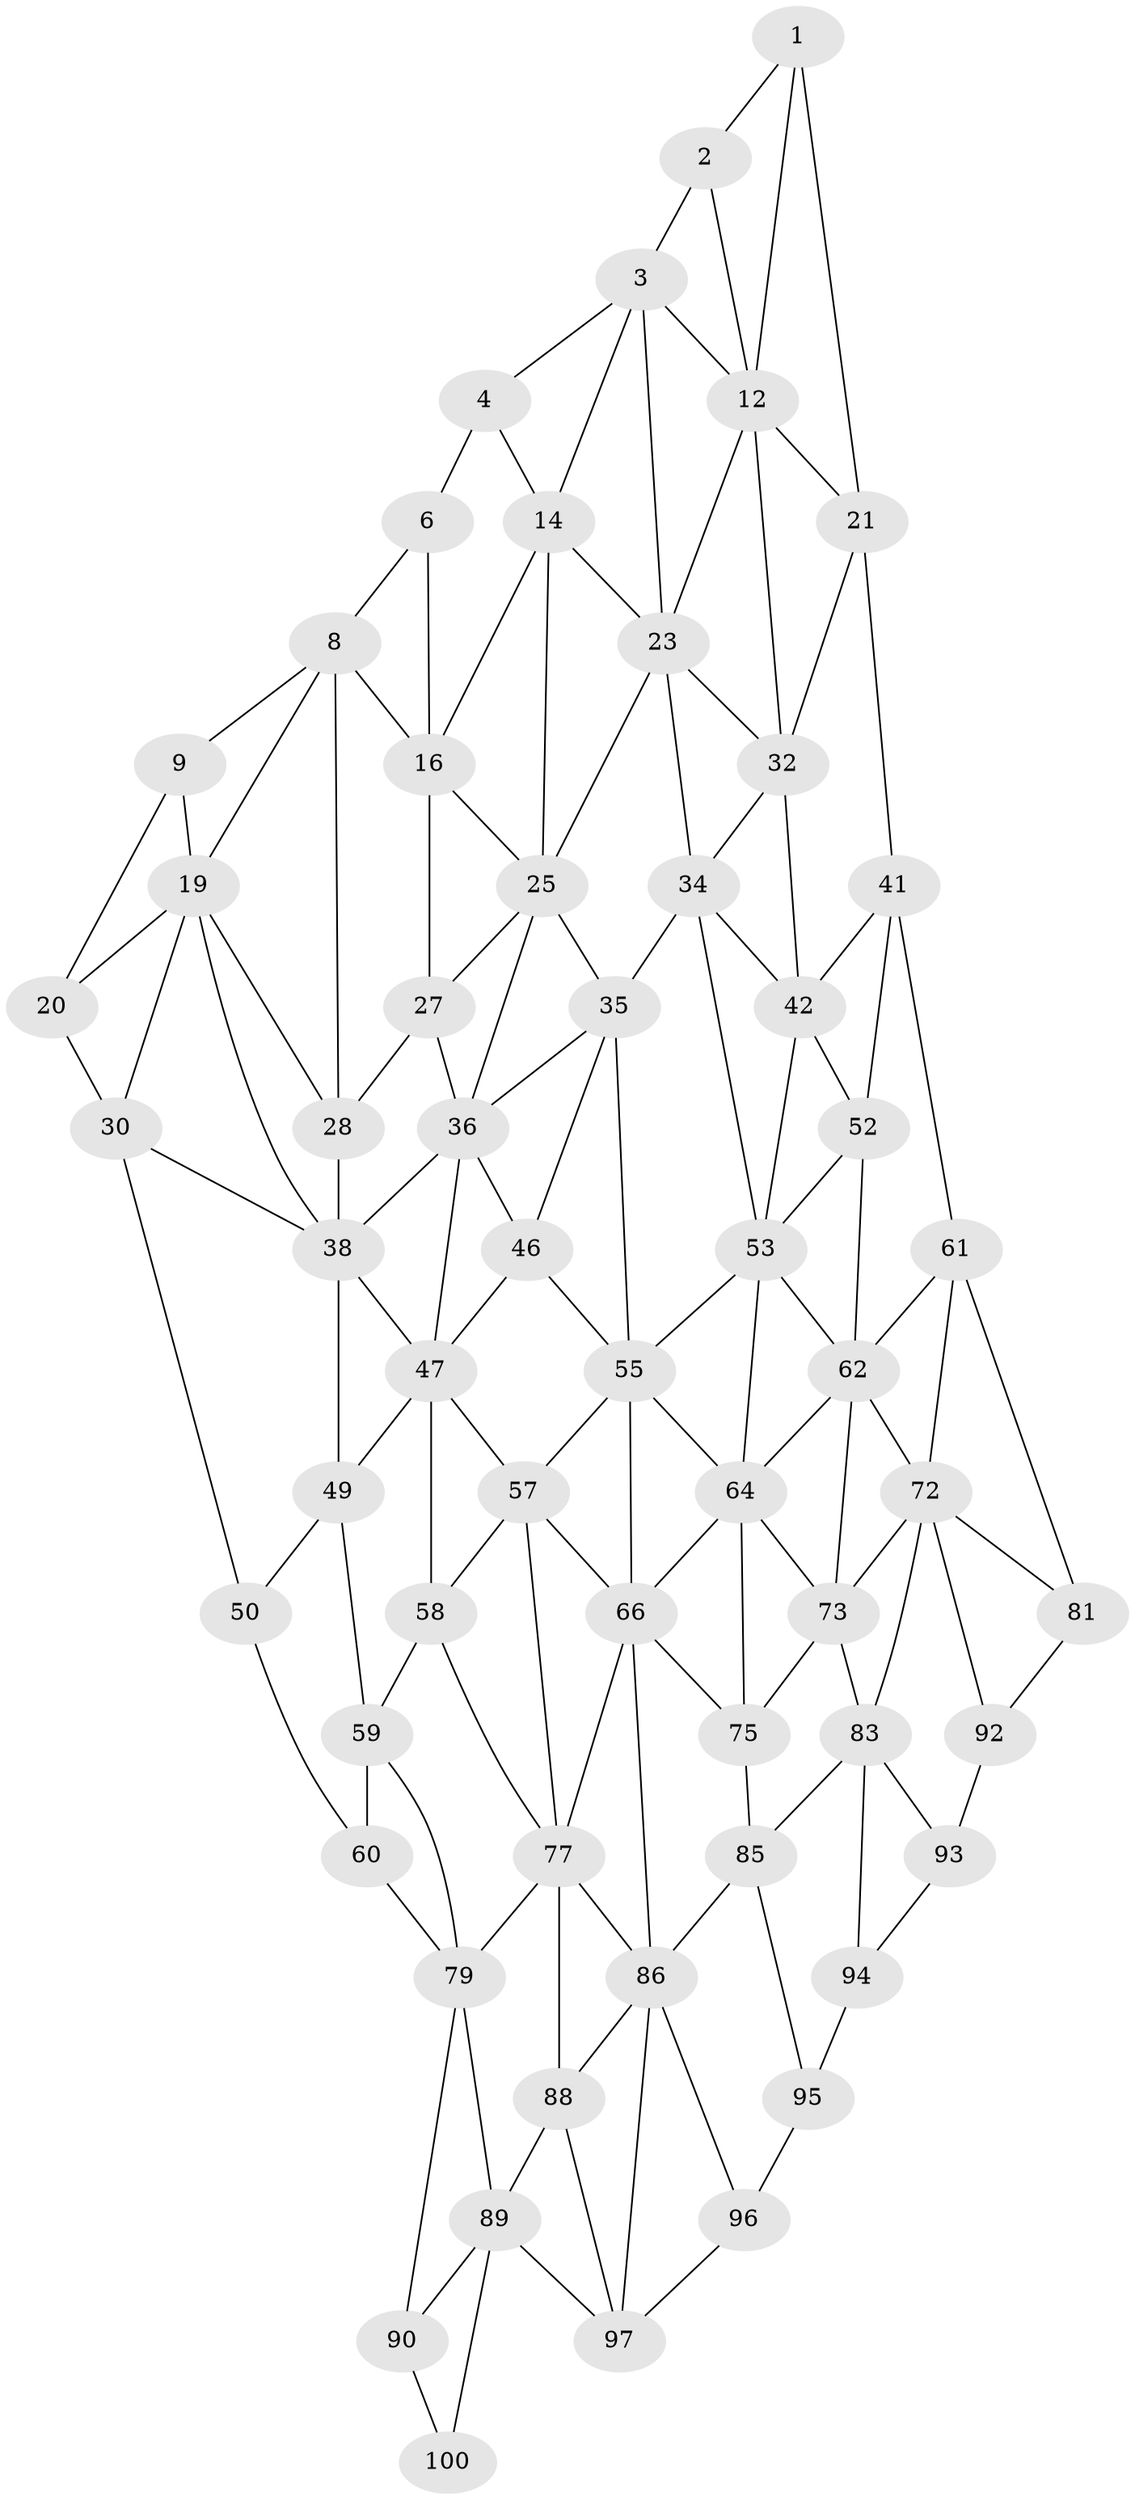 // original degree distribution, {2: 0.04, 3: 0.32, 4: 0.64}
// Generated by graph-tools (version 1.1) at 2025/11/02/21/25 10:11:12]
// undirected, 59 vertices, 131 edges
graph export_dot {
graph [start="1"]
  node [color=gray90,style=filled];
  1 [super="+11"];
  2;
  3 [super="+13"];
  4 [super="+5"];
  6 [super="+7"];
  8 [super="+18"];
  9 [super="+10"];
  12 [super="+22"];
  14 [super="+15"];
  16 [super="+17"];
  19 [super="+29"];
  20;
  21 [super="+31"];
  23 [super="+24"];
  25 [super="+26"];
  27;
  28;
  30 [super="+40"];
  32 [super="+33"];
  34 [super="+44"];
  35 [super="+45"];
  36 [super="+37"];
  38 [super="+39"];
  41 [super="+51"];
  42 [super="+43"];
  46;
  47 [super="+48"];
  49;
  50;
  52;
  53 [super="+54"];
  55 [super="+56"];
  57 [super="+67"];
  58 [super="+68"];
  59 [super="+69"];
  60 [super="+70"];
  61 [super="+71"];
  62 [super="+63"];
  64 [super="+65"];
  66 [super="+76"];
  72 [super="+82"];
  73 [super="+74"];
  75;
  77 [super="+78"];
  79 [super="+80"];
  81 [super="+91"];
  83 [super="+84"];
  85;
  86 [super="+87"];
  88;
  89 [super="+99"];
  90;
  92;
  93;
  94;
  95;
  96;
  97 [super="+98"];
  100;
  1 -- 2;
  1 -- 12;
  1 -- 21;
  2 -- 12;
  2 -- 3;
  3 -- 4;
  3 -- 12;
  3 -- 14;
  3 -- 23;
  4 -- 14 [weight=2];
  4 -- 6;
  6 -- 16 [weight=2];
  6 -- 8;
  8 -- 9;
  8 -- 19;
  8 -- 28;
  8 -- 16;
  9 -- 19;
  9 -- 20;
  12 -- 32;
  12 -- 21;
  12 -- 23;
  14 -- 23;
  14 -- 16;
  14 -- 25;
  16 -- 25;
  16 -- 27;
  19 -- 20;
  19 -- 28;
  19 -- 38;
  19 -- 30;
  20 -- 30;
  21 -- 32;
  21 -- 41;
  23 -- 25;
  23 -- 34;
  23 -- 32;
  25 -- 35;
  25 -- 27;
  25 -- 36;
  27 -- 28;
  27 -- 36;
  28 -- 38;
  30 -- 38;
  30 -- 50;
  32 -- 42 [weight=2];
  32 -- 34;
  34 -- 35 [weight=2];
  34 -- 42;
  34 -- 53;
  35 -- 36;
  35 -- 46;
  35 -- 55;
  36 -- 46;
  36 -- 38;
  36 -- 47;
  38 -- 49;
  38 -- 47;
  41 -- 42;
  41 -- 52;
  41 -- 61;
  42 -- 52;
  42 -- 53;
  46 -- 47;
  46 -- 55;
  47 -- 57;
  47 -- 49;
  47 -- 58;
  49 -- 59;
  49 -- 50;
  50 -- 60;
  52 -- 62;
  52 -- 53;
  53 -- 62;
  53 -- 64;
  53 -- 55;
  55 -- 64;
  55 -- 57;
  55 -- 66;
  57 -- 58 [weight=2];
  57 -- 66;
  57 -- 77;
  58 -- 59 [weight=2];
  58 -- 77;
  59 -- 60 [weight=2];
  59 -- 79;
  60 -- 79;
  61 -- 62;
  61 -- 72;
  61 -- 81;
  62 -- 72;
  62 -- 64;
  62 -- 73;
  64 -- 66;
  64 -- 75;
  64 -- 73;
  66 -- 75;
  66 -- 77;
  66 -- 86;
  72 -- 73;
  72 -- 81;
  72 -- 83;
  72 -- 92;
  73 -- 83 [weight=2];
  73 -- 75;
  75 -- 85;
  77 -- 86;
  77 -- 88;
  77 -- 79;
  79 -- 89;
  79 -- 90;
  81 -- 92;
  83 -- 93;
  83 -- 85;
  83 -- 94;
  85 -- 95;
  85 -- 86;
  86 -- 96;
  86 -- 88;
  86 -- 97;
  88 -- 89;
  88 -- 97;
  89 -- 90;
  89 -- 100;
  89 -- 97;
  90 -- 100;
  92 -- 93;
  93 -- 94;
  94 -- 95;
  95 -- 96;
  96 -- 97;
}
